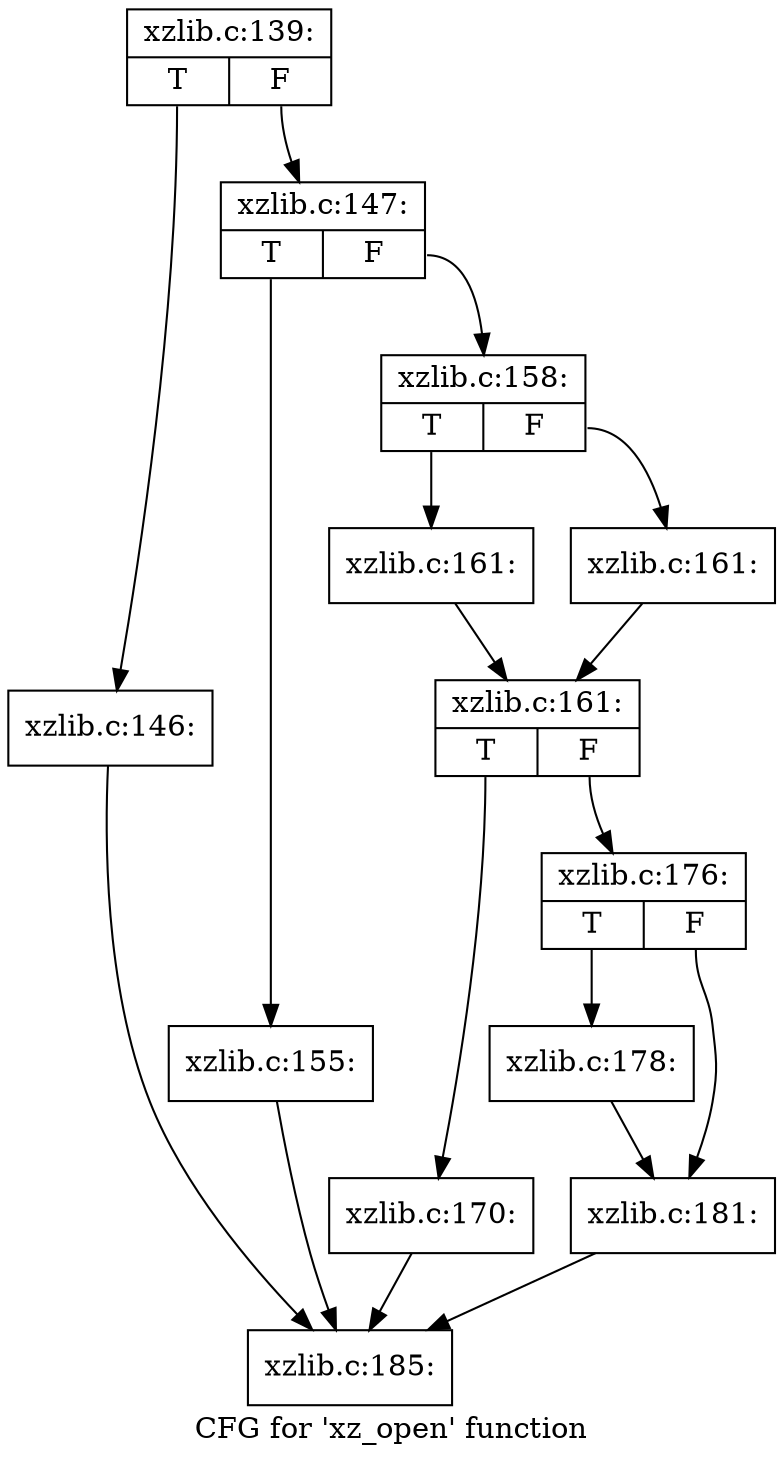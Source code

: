 digraph "CFG for 'xz_open' function" {
	label="CFG for 'xz_open' function";

	Node0x559901ced9b0 [shape=record,label="{xzlib.c:139:|{<s0>T|<s1>F}}"];
	Node0x559901ced9b0:s0 -> Node0x559901cfbf70;
	Node0x559901ced9b0:s1 -> Node0x559901cfbfc0;
	Node0x559901cfbf70 [shape=record,label="{xzlib.c:146:}"];
	Node0x559901cfbf70 -> Node0x559901ceda00;
	Node0x559901cfbfc0 [shape=record,label="{xzlib.c:147:|{<s0>T|<s1>F}}"];
	Node0x559901cfbfc0:s0 -> Node0x559901cfd8e0;
	Node0x559901cfbfc0:s1 -> Node0x559901cfd930;
	Node0x559901cfd8e0 [shape=record,label="{xzlib.c:155:}"];
	Node0x559901cfd8e0 -> Node0x559901ceda00;
	Node0x559901cfd930 [shape=record,label="{xzlib.c:158:|{<s0>T|<s1>F}}"];
	Node0x559901cfd930:s0 -> Node0x559901cfe6a0;
	Node0x559901cfd930:s1 -> Node0x559901cfe6f0;
	Node0x559901cfe6a0 [shape=record,label="{xzlib.c:161:}"];
	Node0x559901cfe6a0 -> Node0x559901cfe740;
	Node0x559901cfe6f0 [shape=record,label="{xzlib.c:161:}"];
	Node0x559901cfe6f0 -> Node0x559901cfe740;
	Node0x559901cfe740 [shape=record,label="{xzlib.c:161:|{<s0>T|<s1>F}}"];
	Node0x559901cfe740:s0 -> Node0x559901cff4b0;
	Node0x559901cfe740:s1 -> Node0x559901cff500;
	Node0x559901cff4b0 [shape=record,label="{xzlib.c:170:}"];
	Node0x559901cff4b0 -> Node0x559901ceda00;
	Node0x559901cff500 [shape=record,label="{xzlib.c:176:|{<s0>T|<s1>F}}"];
	Node0x559901cff500:s0 -> Node0x559901d00720;
	Node0x559901cff500:s1 -> Node0x559901d00770;
	Node0x559901d00720 [shape=record,label="{xzlib.c:178:}"];
	Node0x559901d00720 -> Node0x559901d00770;
	Node0x559901d00770 [shape=record,label="{xzlib.c:181:}"];
	Node0x559901d00770 -> Node0x559901ceda00;
	Node0x559901ceda00 [shape=record,label="{xzlib.c:185:}"];
}
